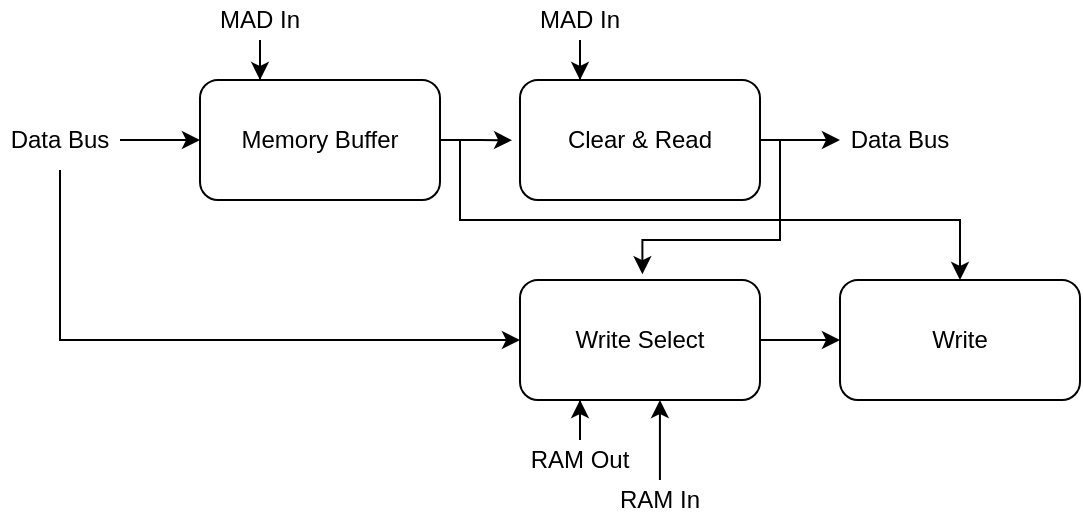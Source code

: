 <mxfile version="22.1.21" type="device" pages="5">
  <diagram name="Overall View" id="2HjnJIDavPVu0yzzCqp9">
    <mxGraphModel dx="956" dy="661" grid="1" gridSize="10" guides="1" tooltips="1" connect="1" arrows="1" fold="1" page="1" pageScale="1" pageWidth="850" pageHeight="1100" math="0" shadow="0">
      <root>
        <mxCell id="0" />
        <mxCell id="1" parent="0" />
        <mxCell id="HwnG7Uyc3iMSjxXUISN8-28" style="edgeStyle=orthogonalEdgeStyle;rounded=0;orthogonalLoop=1;jettySize=auto;html=1;entryX=0.5;entryY=0;entryDx=0;entryDy=0;" parent="1" source="HwnG7Uyc3iMSjxXUISN8-2" target="HwnG7Uyc3iMSjxXUISN8-23" edge="1">
          <mxGeometry relative="1" as="geometry">
            <Array as="points">
              <mxPoint x="310" y="80" />
              <mxPoint x="310" y="120" />
              <mxPoint x="560" y="120" />
            </Array>
          </mxGeometry>
        </mxCell>
        <mxCell id="HwnG7Uyc3iMSjxXUISN8-2" value="Memory Buffer" style="rounded=1;whiteSpace=wrap;html=1;" parent="1" vertex="1">
          <mxGeometry x="180" y="50" width="120" height="60" as="geometry" />
        </mxCell>
        <mxCell id="HwnG7Uyc3iMSjxXUISN8-5" style="edgeStyle=orthogonalEdgeStyle;rounded=0;orthogonalLoop=1;jettySize=auto;html=1;entryX=0.25;entryY=0;entryDx=0;entryDy=0;" parent="1" source="HwnG7Uyc3iMSjxXUISN8-4" target="HwnG7Uyc3iMSjxXUISN8-2" edge="1">
          <mxGeometry relative="1" as="geometry" />
        </mxCell>
        <mxCell id="HwnG7Uyc3iMSjxXUISN8-4" value="MAD In" style="text;html=1;strokeColor=none;fillColor=none;align=center;verticalAlign=middle;whiteSpace=wrap;rounded=0;" parent="1" vertex="1">
          <mxGeometry x="180" y="10" width="60" height="20" as="geometry" />
        </mxCell>
        <mxCell id="nVA6OyCDiHuKZHcchqbr-3" style="edgeStyle=orthogonalEdgeStyle;rounded=0;orthogonalLoop=1;jettySize=auto;html=1;entryX=0;entryY=0.5;entryDx=0;entryDy=0;" parent="1" source="HwnG7Uyc3iMSjxXUISN8-6" target="abH2xLMdvl9PUPN-iVVO-2" edge="1">
          <mxGeometry relative="1" as="geometry" />
        </mxCell>
        <mxCell id="HwnG7Uyc3iMSjxXUISN8-6" value="Clear &amp;amp; Read" style="rounded=1;whiteSpace=wrap;html=1;" parent="1" vertex="1">
          <mxGeometry x="340" y="50" width="120" height="60" as="geometry" />
        </mxCell>
        <mxCell id="HwnG7Uyc3iMSjxXUISN8-8" style="edgeStyle=orthogonalEdgeStyle;rounded=0;orthogonalLoop=1;jettySize=auto;html=1;entryX=-0.033;entryY=0.502;entryDx=0;entryDy=0;entryPerimeter=0;" parent="1" source="HwnG7Uyc3iMSjxXUISN8-2" target="HwnG7Uyc3iMSjxXUISN8-6" edge="1">
          <mxGeometry relative="1" as="geometry" />
        </mxCell>
        <mxCell id="HwnG7Uyc3iMSjxXUISN8-11" style="edgeStyle=orthogonalEdgeStyle;rounded=0;orthogonalLoop=1;jettySize=auto;html=1;entryX=0.25;entryY=0;entryDx=0;entryDy=0;" parent="1" source="HwnG7Uyc3iMSjxXUISN8-9" target="HwnG7Uyc3iMSjxXUISN8-6" edge="1">
          <mxGeometry relative="1" as="geometry" />
        </mxCell>
        <mxCell id="HwnG7Uyc3iMSjxXUISN8-9" value="MAD In" style="text;html=1;strokeColor=none;fillColor=none;align=center;verticalAlign=middle;whiteSpace=wrap;rounded=0;" parent="1" vertex="1">
          <mxGeometry x="340" y="10" width="60" height="20" as="geometry" />
        </mxCell>
        <mxCell id="HwnG7Uyc3iMSjxXUISN8-24" style="edgeStyle=orthogonalEdgeStyle;rounded=0;orthogonalLoop=1;jettySize=auto;html=1;exitX=1;exitY=0.5;exitDx=0;exitDy=0;entryX=0;entryY=0.5;entryDx=0;entryDy=0;" parent="1" source="HwnG7Uyc3iMSjxXUISN8-12" target="HwnG7Uyc3iMSjxXUISN8-23" edge="1">
          <mxGeometry relative="1" as="geometry" />
        </mxCell>
        <mxCell id="HwnG7Uyc3iMSjxXUISN8-12" value="Write Select" style="rounded=1;whiteSpace=wrap;html=1;" parent="1" vertex="1">
          <mxGeometry x="340" y="150" width="120" height="60" as="geometry" />
        </mxCell>
        <mxCell id="HwnG7Uyc3iMSjxXUISN8-21" style="edgeStyle=orthogonalEdgeStyle;rounded=0;orthogonalLoop=1;jettySize=auto;html=1;entryX=0.25;entryY=1;entryDx=0;entryDy=0;" parent="1" source="HwnG7Uyc3iMSjxXUISN8-15" target="HwnG7Uyc3iMSjxXUISN8-12" edge="1">
          <mxGeometry relative="1" as="geometry" />
        </mxCell>
        <mxCell id="HwnG7Uyc3iMSjxXUISN8-15" value="RAM Out" style="text;html=1;strokeColor=none;fillColor=none;align=center;verticalAlign=middle;whiteSpace=wrap;rounded=0;" parent="1" vertex="1">
          <mxGeometry x="340" y="230" width="60" height="20" as="geometry" />
        </mxCell>
        <mxCell id="HwnG7Uyc3iMSjxXUISN8-20" value="RAM In" style="text;html=1;strokeColor=none;fillColor=none;align=center;verticalAlign=middle;whiteSpace=wrap;rounded=0;" parent="1" vertex="1">
          <mxGeometry x="380" y="250" width="60" height="20" as="geometry" />
        </mxCell>
        <mxCell id="HwnG7Uyc3iMSjxXUISN8-22" style="edgeStyle=orthogonalEdgeStyle;rounded=0;orthogonalLoop=1;jettySize=auto;html=1;entryX=0.583;entryY=1;entryDx=0;entryDy=0;entryPerimeter=0;" parent="1" source="HwnG7Uyc3iMSjxXUISN8-20" target="HwnG7Uyc3iMSjxXUISN8-12" edge="1">
          <mxGeometry relative="1" as="geometry" />
        </mxCell>
        <mxCell id="HwnG7Uyc3iMSjxXUISN8-23" value="Write" style="rounded=1;whiteSpace=wrap;html=1;" parent="1" vertex="1">
          <mxGeometry x="500" y="150" width="120" height="60" as="geometry" />
        </mxCell>
        <mxCell id="HwnG7Uyc3iMSjxXUISN8-29" style="edgeStyle=orthogonalEdgeStyle;rounded=0;orthogonalLoop=1;jettySize=auto;html=1;entryX=0.51;entryY=-0.048;entryDx=0;entryDy=0;entryPerimeter=0;" parent="1" source="HwnG7Uyc3iMSjxXUISN8-6" target="HwnG7Uyc3iMSjxXUISN8-12" edge="1">
          <mxGeometry relative="1" as="geometry">
            <Array as="points">
              <mxPoint x="470" y="80" />
              <mxPoint x="470" y="130" />
              <mxPoint x="401" y="130" />
            </Array>
          </mxGeometry>
        </mxCell>
        <mxCell id="abH2xLMdvl9PUPN-iVVO-3" style="edgeStyle=orthogonalEdgeStyle;rounded=0;orthogonalLoop=1;jettySize=auto;html=1;exitX=0.5;exitY=1;exitDx=0;exitDy=0;entryX=0;entryY=0.5;entryDx=0;entryDy=0;" parent="1" source="abH2xLMdvl9PUPN-iVVO-1" target="HwnG7Uyc3iMSjxXUISN8-12" edge="1">
          <mxGeometry relative="1" as="geometry" />
        </mxCell>
        <mxCell id="nVA6OyCDiHuKZHcchqbr-2" style="edgeStyle=orthogonalEdgeStyle;rounded=0;orthogonalLoop=1;jettySize=auto;html=1;entryX=0;entryY=0.5;entryDx=0;entryDy=0;" parent="1" source="abH2xLMdvl9PUPN-iVVO-1" target="HwnG7Uyc3iMSjxXUISN8-2" edge="1">
          <mxGeometry relative="1" as="geometry" />
        </mxCell>
        <mxCell id="abH2xLMdvl9PUPN-iVVO-1" value="Data Bus" style="text;html=1;strokeColor=none;fillColor=none;align=center;verticalAlign=middle;whiteSpace=wrap;rounded=0;" parent="1" vertex="1">
          <mxGeometry x="80" y="65" width="60" height="30" as="geometry" />
        </mxCell>
        <mxCell id="abH2xLMdvl9PUPN-iVVO-2" value="Data Bus" style="text;html=1;strokeColor=none;fillColor=none;align=center;verticalAlign=middle;whiteSpace=wrap;rounded=0;" parent="1" vertex="1">
          <mxGeometry x="500" y="65" width="60" height="30" as="geometry" />
        </mxCell>
      </root>
    </mxGraphModel>
  </diagram>
  <diagram id="gxNjrEM24qf72HKsvgib" name="Memory Buffer">
    <mxGraphModel dx="1434" dy="991" grid="1" gridSize="10" guides="1" tooltips="1" connect="1" arrows="1" fold="1" page="1" pageScale="1" pageWidth="850" pageHeight="1100" math="0" shadow="0">
      <root>
        <mxCell id="0" />
        <mxCell id="1" parent="0" />
        <mxCell id="a8ZN44LbeRUZbYzPy-Rc-8" style="edgeStyle=orthogonalEdgeStyle;rounded=0;orthogonalLoop=1;jettySize=auto;html=1;entryX=0;entryY=0.5;entryDx=0;entryDy=0;" parent="1" source="56kpTKDBBYCY8TOm_6jk-1" target="a8ZN44LbeRUZbYzPy-Rc-7" edge="1">
          <mxGeometry relative="1" as="geometry" />
        </mxCell>
        <mxCell id="56kpTKDBBYCY8TOm_6jk-1" value="4 Bit Memory Register" style="rounded=1;whiteSpace=wrap;html=1;" parent="1" vertex="1">
          <mxGeometry x="365" y="520" width="120" height="60" as="geometry" />
        </mxCell>
        <mxCell id="HOq6LCxLTG9phMckXgMa-2" style="edgeStyle=orthogonalEdgeStyle;rounded=0;orthogonalLoop=1;jettySize=auto;html=1;entryX=0;entryY=0.5;entryDx=0;entryDy=0;" parent="1" source="HOq6LCxLTG9phMckXgMa-1" target="56kpTKDBBYCY8TOm_6jk-1" edge="1">
          <mxGeometry relative="1" as="geometry" />
        </mxCell>
        <mxCell id="HOq6LCxLTG9phMckXgMa-1" value="Data Bus (bit 1-4)" style="text;html=1;strokeColor=none;fillColor=none;align=center;verticalAlign=middle;whiteSpace=wrap;rounded=0;" parent="1" vertex="1">
          <mxGeometry x="260" y="535" width="60" height="30" as="geometry" />
        </mxCell>
        <mxCell id="a8ZN44LbeRUZbYzPy-Rc-4" style="edgeStyle=orthogonalEdgeStyle;rounded=0;orthogonalLoop=1;jettySize=auto;html=1;entryX=0.25;entryY=0;entryDx=0;entryDy=0;" parent="1" source="g3nMdLbG_UlyLjL4q3sz-1" target="a8ZN44LbeRUZbYzPy-Rc-1" edge="1">
          <mxGeometry relative="1" as="geometry">
            <mxPoint x="340" y="610" as="targetPoint" />
            <Array as="points">
              <mxPoint x="395" y="490" />
              <mxPoint x="340" y="490" />
              <mxPoint x="340" y="600" />
              <mxPoint x="395" y="600" />
            </Array>
          </mxGeometry>
        </mxCell>
        <mxCell id="g3nMdLbG_UlyLjL4q3sz-1" value="MAD IN" style="text;html=1;strokeColor=none;fillColor=none;align=center;verticalAlign=middle;whiteSpace=wrap;rounded=0;" parent="1" vertex="1">
          <mxGeometry x="365" y="430" width="60" height="30" as="geometry" />
        </mxCell>
        <mxCell id="Ydh9hGL6KFw1JQVediO7-1" value="MAD Bus (X)" style="text;html=1;strokeColor=none;fillColor=none;align=center;verticalAlign=middle;whiteSpace=wrap;rounded=0;" parent="1" vertex="1">
          <mxGeometry x="670" y="535" width="60" height="30" as="geometry" />
        </mxCell>
        <mxCell id="i_oUT2o4CxAThy0aFQ9A-1" value="" style="endArrow=classic;html=1;rounded=0;entryX=0.25;entryY=0;entryDx=0;entryDy=0;exitX=0.5;exitY=1;exitDx=0;exitDy=0;" parent="1" source="g3nMdLbG_UlyLjL4q3sz-1" target="56kpTKDBBYCY8TOm_6jk-1" edge="1">
          <mxGeometry relative="1" as="geometry">
            <mxPoint x="400" y="480" as="sourcePoint" />
            <mxPoint x="500" y="480" as="targetPoint" />
            <Array as="points">
              <mxPoint x="395" y="490" />
            </Array>
          </mxGeometry>
        </mxCell>
        <mxCell id="i_oUT2o4CxAThy0aFQ9A-2" value="Store" style="edgeLabel;resizable=0;html=1;align=center;verticalAlign=middle;" parent="i_oUT2o4CxAThy0aFQ9A-1" connectable="0" vertex="1">
          <mxGeometry relative="1" as="geometry">
            <mxPoint y="-20" as="offset" />
          </mxGeometry>
        </mxCell>
        <mxCell id="a8ZN44LbeRUZbYzPy-Rc-10" style="edgeStyle=orthogonalEdgeStyle;rounded=0;orthogonalLoop=1;jettySize=auto;html=1;entryX=0;entryY=0.5;entryDx=0;entryDy=0;" parent="1" source="a8ZN44LbeRUZbYzPy-Rc-1" target="a8ZN44LbeRUZbYzPy-Rc-9" edge="1">
          <mxGeometry relative="1" as="geometry" />
        </mxCell>
        <mxCell id="a8ZN44LbeRUZbYzPy-Rc-1" value="4 Bit Memory Register" style="rounded=1;whiteSpace=wrap;html=1;" parent="1" vertex="1">
          <mxGeometry x="365" y="620" width="120" height="60" as="geometry" />
        </mxCell>
        <mxCell id="a8ZN44LbeRUZbYzPy-Rc-5" style="edgeStyle=orthogonalEdgeStyle;rounded=0;orthogonalLoop=1;jettySize=auto;html=1;entryX=0;entryY=0.5;entryDx=0;entryDy=0;" parent="1" source="a8ZN44LbeRUZbYzPy-Rc-6" edge="1">
          <mxGeometry relative="1" as="geometry">
            <mxPoint x="365" y="650" as="targetPoint" />
          </mxGeometry>
        </mxCell>
        <mxCell id="a8ZN44LbeRUZbYzPy-Rc-6" value="Data Bus (bit 5-8)" style="text;html=1;strokeColor=none;fillColor=none;align=center;verticalAlign=middle;whiteSpace=wrap;rounded=0;" parent="1" vertex="1">
          <mxGeometry x="260" y="635" width="60" height="30" as="geometry" />
        </mxCell>
        <mxCell id="a8ZN44LbeRUZbYzPy-Rc-11" style="edgeStyle=orthogonalEdgeStyle;rounded=0;orthogonalLoop=1;jettySize=auto;html=1;entryX=0;entryY=0.5;entryDx=0;entryDy=0;" parent="1" source="a8ZN44LbeRUZbYzPy-Rc-7" target="Ydh9hGL6KFw1JQVediO7-1" edge="1">
          <mxGeometry relative="1" as="geometry" />
        </mxCell>
        <mxCell id="a8ZN44LbeRUZbYzPy-Rc-7" value="Demux" style="rounded=1;whiteSpace=wrap;html=1;" parent="1" vertex="1">
          <mxGeometry x="520" y="520" width="120" height="60" as="geometry" />
        </mxCell>
        <mxCell id="a8ZN44LbeRUZbYzPy-Rc-13" style="edgeStyle=orthogonalEdgeStyle;rounded=0;orthogonalLoop=1;jettySize=auto;html=1;entryX=0;entryY=0.5;entryDx=0;entryDy=0;" parent="1" source="a8ZN44LbeRUZbYzPy-Rc-9" target="a8ZN44LbeRUZbYzPy-Rc-12" edge="1">
          <mxGeometry relative="1" as="geometry" />
        </mxCell>
        <mxCell id="a8ZN44LbeRUZbYzPy-Rc-9" value="Demux" style="rounded=1;whiteSpace=wrap;html=1;" parent="1" vertex="1">
          <mxGeometry x="520" y="620" width="120" height="60" as="geometry" />
        </mxCell>
        <mxCell id="a8ZN44LbeRUZbYzPy-Rc-12" value="MAD Bus (Y)" style="text;html=1;strokeColor=none;fillColor=none;align=center;verticalAlign=middle;whiteSpace=wrap;rounded=0;" parent="1" vertex="1">
          <mxGeometry x="680" y="635" width="60" height="30" as="geometry" />
        </mxCell>
      </root>
    </mxGraphModel>
  </diagram>
  <diagram id="0TBPqp-A9VXVMT_MqBz2" name="Clear &amp; Read">
    <mxGraphModel dx="1434" dy="991" grid="1" gridSize="10" guides="1" tooltips="1" connect="1" arrows="1" fold="1" page="1" pageScale="1" pageWidth="850" pageHeight="1100" math="0" shadow="0">
      <root>
        <mxCell id="0" />
        <mxCell id="1" parent="0" />
        <mxCell id="MLmihMLtBbQrTPMuKn4d-5" style="edgeStyle=orthogonalEdgeStyle;rounded=0;orthogonalLoop=1;jettySize=auto;html=1;entryX=0;entryY=0.5;entryDx=0;entryDy=0;" parent="1" source="efu6PdWdEUxF-ixjEVpW-1" target="MLmihMLtBbQrTPMuKn4d-4" edge="1">
          <mxGeometry relative="1" as="geometry" />
        </mxCell>
        <mxCell id="efu6PdWdEUxF-ixjEVpW-1" value="8 Bit Memory Register" style="rounded=1;whiteSpace=wrap;html=1;" parent="1" vertex="1">
          <mxGeometry x="365" y="370" width="120" height="60" as="geometry" />
        </mxCell>
        <mxCell id="MLmihMLtBbQrTPMuKn4d-7" style="edgeStyle=orthogonalEdgeStyle;rounded=0;orthogonalLoop=1;jettySize=auto;html=1;entryX=0;entryY=0.5;entryDx=0;entryDy=0;" parent="1" source="MLmihMLtBbQrTPMuKn4d-4" target="MLmihMLtBbQrTPMuKn4d-6" edge="1">
          <mxGeometry relative="1" as="geometry" />
        </mxCell>
        <mxCell id="MLmihMLtBbQrTPMuKn4d-4" value="Read Bus" style="text;html=1;strokeColor=none;fillColor=none;align=center;verticalAlign=middle;whiteSpace=wrap;rounded=0;" parent="1" vertex="1">
          <mxGeometry x="520" y="385" width="60" height="30" as="geometry" />
        </mxCell>
        <mxCell id="MLmihMLtBbQrTPMuKn4d-9" style="edgeStyle=orthogonalEdgeStyle;rounded=0;orthogonalLoop=1;jettySize=auto;html=1;entryX=0;entryY=0.5;entryDx=0;entryDy=0;" parent="1" source="MLmihMLtBbQrTPMuKn4d-6" target="MLmihMLtBbQrTPMuKn4d-8" edge="1">
          <mxGeometry relative="1" as="geometry" />
        </mxCell>
        <mxCell id="MLmihMLtBbQrTPMuKn4d-6" value="Tri-state Buffer" style="rounded=1;whiteSpace=wrap;html=1;" parent="1" vertex="1">
          <mxGeometry x="610" y="370" width="120" height="60" as="geometry" />
        </mxCell>
        <mxCell id="MLmihMLtBbQrTPMuKn4d-8" value="Data Bus" style="text;html=1;strokeColor=none;fillColor=none;align=center;verticalAlign=middle;whiteSpace=wrap;rounded=0;" parent="1" vertex="1">
          <mxGeometry x="760" y="385" width="60" height="30" as="geometry" />
        </mxCell>
        <mxCell id="Rnc_7VwXCLV3vQo84hVH-1" style="edgeStyle=orthogonalEdgeStyle;rounded=0;orthogonalLoop=1;jettySize=auto;html=1;entryX=0.25;entryY=0;entryDx=0;entryDy=0;" parent="1" source="MLmihMLtBbQrTPMuKn4d-10" target="MzaGVPg1hhFEpwXI21oT-1" edge="1">
          <mxGeometry relative="1" as="geometry" />
        </mxCell>
        <mxCell id="Rnc_7VwXCLV3vQo84hVH-2" value="Enable" style="edgeLabel;html=1;align=center;verticalAlign=middle;resizable=0;points=[];" parent="Rnc_7VwXCLV3vQo84hVH-1" vertex="1" connectable="0">
          <mxGeometry x="0.011" relative="1" as="geometry">
            <mxPoint as="offset" />
          </mxGeometry>
        </mxCell>
        <mxCell id="MLmihMLtBbQrTPMuKn4d-10" value="MAD In" style="text;html=1;strokeColor=none;fillColor=none;align=center;verticalAlign=middle;whiteSpace=wrap;rounded=0;" parent="1" vertex="1">
          <mxGeometry x="190" y="260" width="60" height="30" as="geometry" />
        </mxCell>
        <mxCell id="MzaGVPg1hhFEpwXI21oT-1" value="Read Circut (unlached)" style="rounded=1;whiteSpace=wrap;html=1;" parent="1" vertex="1">
          <mxGeometry x="190" y="340" width="120" height="120" as="geometry" />
        </mxCell>
        <mxCell id="MzaGVPg1hhFEpwXI21oT-2" value="" style="endArrow=classic;html=1;rounded=0;exitX=1;exitY=0.5;exitDx=0;exitDy=0;entryX=0;entryY=0.5;entryDx=0;entryDy=0;" parent="1" source="MzaGVPg1hhFEpwXI21oT-1" target="efu6PdWdEUxF-ixjEVpW-1" edge="1">
          <mxGeometry relative="1" as="geometry">
            <mxPoint x="325" y="460" as="sourcePoint" />
            <mxPoint x="425" y="460" as="targetPoint" />
          </mxGeometry>
        </mxCell>
        <mxCell id="MzaGVPg1hhFEpwXI21oT-5" value="Out" style="edgeLabel;html=1;align=center;verticalAlign=middle;resizable=0;points=[];" parent="MzaGVPg1hhFEpwXI21oT-2" vertex="1" connectable="0">
          <mxGeometry x="-0.087" y="1" relative="1" as="geometry">
            <mxPoint as="offset" />
          </mxGeometry>
        </mxCell>
        <mxCell id="Rnc_7VwXCLV3vQo84hVH-4" style="edgeStyle=orthogonalEdgeStyle;rounded=0;orthogonalLoop=1;jettySize=auto;html=1;entryX=0.25;entryY=0;entryDx=0;entryDy=0;exitX=0.75;exitY=0;exitDx=0;exitDy=0;" parent="1" source="MzaGVPg1hhFEpwXI21oT-1" target="efu6PdWdEUxF-ixjEVpW-1" edge="1">
          <mxGeometry relative="1" as="geometry">
            <mxPoint x="380" y="330" as="sourcePoint" />
          </mxGeometry>
        </mxCell>
        <mxCell id="Rnc_7VwXCLV3vQo84hVH-5" value="Store" style="edgeLabel;html=1;align=center;verticalAlign=middle;resizable=0;points=[];" parent="Rnc_7VwXCLV3vQo84hVH-4" vertex="1" connectable="0">
          <mxGeometry x="0.121" y="-1" relative="1" as="geometry">
            <mxPoint x="27" y="19" as="offset" />
          </mxGeometry>
        </mxCell>
        <mxCell id="gVzy7z0Q_A5GeQ3A4Q7E-2" style="edgeStyle=orthogonalEdgeStyle;rounded=0;orthogonalLoop=1;jettySize=auto;html=1;entryX=0;entryY=0.5;entryDx=0;entryDy=0;" parent="1" source="gVzy7z0Q_A5GeQ3A4Q7E-1" target="MzaGVPg1hhFEpwXI21oT-1" edge="1">
          <mxGeometry relative="1" as="geometry" />
        </mxCell>
        <mxCell id="gVzy7z0Q_A5GeQ3A4Q7E-1" value="MAD Bus" style="text;html=1;strokeColor=none;fillColor=none;align=center;verticalAlign=middle;whiteSpace=wrap;rounded=0;" parent="1" vertex="1">
          <mxGeometry x="90" y="385" width="60" height="30" as="geometry" />
        </mxCell>
        <mxCell id="gVzy7z0Q_A5GeQ3A4Q7E-5" style="edgeStyle=orthogonalEdgeStyle;rounded=0;orthogonalLoop=1;jettySize=auto;html=1;entryX=0.25;entryY=0;entryDx=0;entryDy=0;" parent="1" source="gVzy7z0Q_A5GeQ3A4Q7E-4" target="MLmihMLtBbQrTPMuKn4d-6" edge="1">
          <mxGeometry relative="1" as="geometry" />
        </mxCell>
        <mxCell id="gVzy7z0Q_A5GeQ3A4Q7E-7" value="Output" style="edgeLabel;html=1;align=center;verticalAlign=middle;resizable=0;points=[];" parent="gVzy7z0Q_A5GeQ3A4Q7E-5" vertex="1" connectable="0">
          <mxGeometry x="-0.206" relative="1" as="geometry">
            <mxPoint as="offset" />
          </mxGeometry>
        </mxCell>
        <mxCell id="gVzy7z0Q_A5GeQ3A4Q7E-4" value="RAM Out" style="text;html=1;strokeColor=none;fillColor=none;align=center;verticalAlign=middle;whiteSpace=wrap;rounded=0;" parent="1" vertex="1">
          <mxGeometry x="610" y="300" width="60" height="30" as="geometry" />
        </mxCell>
        <mxCell id="Y3RUpYDDhvuxz2oMRt9O-3" style="edgeStyle=orthogonalEdgeStyle;rounded=0;orthogonalLoop=1;jettySize=auto;html=1;entryX=0;entryY=0.5;entryDx=0;entryDy=0;" parent="1" source="Y3RUpYDDhvuxz2oMRt9O-4" target="Y3RUpYDDhvuxz2oMRt9O-6" edge="1">
          <mxGeometry relative="1" as="geometry" />
        </mxCell>
        <mxCell id="Y3RUpYDDhvuxz2oMRt9O-4" value="Read Bus" style="text;html=1;strokeColor=none;fillColor=none;align=center;verticalAlign=middle;whiteSpace=wrap;rounded=0;" parent="1" vertex="1">
          <mxGeometry x="425" y="615" width="60" height="30" as="geometry" />
        </mxCell>
        <mxCell id="Y3RUpYDDhvuxz2oMRt9O-5" style="edgeStyle=orthogonalEdgeStyle;rounded=0;orthogonalLoop=1;jettySize=auto;html=1;entryX=0;entryY=0.5;entryDx=0;entryDy=0;" parent="1" source="Y3RUpYDDhvuxz2oMRt9O-6" target="Y3RUpYDDhvuxz2oMRt9O-7" edge="1">
          <mxGeometry relative="1" as="geometry" />
        </mxCell>
        <mxCell id="Y3RUpYDDhvuxz2oMRt9O-6" value="Tri-state Buffer" style="rounded=1;whiteSpace=wrap;html=1;" parent="1" vertex="1">
          <mxGeometry x="610" y="600" width="120" height="60" as="geometry" />
        </mxCell>
        <mxCell id="Y3RUpYDDhvuxz2oMRt9O-7" value="Data Bus" style="text;html=1;strokeColor=none;fillColor=none;align=center;verticalAlign=middle;whiteSpace=wrap;rounded=0;" parent="1" vertex="1">
          <mxGeometry x="760" y="615" width="60" height="30" as="geometry" />
        </mxCell>
        <mxCell id="Y3RUpYDDhvuxz2oMRt9O-8" style="edgeStyle=orthogonalEdgeStyle;rounded=0;orthogonalLoop=1;jettySize=auto;html=1;entryX=0.25;entryY=0;entryDx=0;entryDy=0;" parent="1" source="Y3RUpYDDhvuxz2oMRt9O-10" target="Y3RUpYDDhvuxz2oMRt9O-11" edge="1">
          <mxGeometry relative="1" as="geometry" />
        </mxCell>
        <mxCell id="Y3RUpYDDhvuxz2oMRt9O-9" value="Enable" style="edgeLabel;html=1;align=center;verticalAlign=middle;resizable=0;points=[];" parent="Y3RUpYDDhvuxz2oMRt9O-8" vertex="1" connectable="0">
          <mxGeometry x="0.011" relative="1" as="geometry">
            <mxPoint as="offset" />
          </mxGeometry>
        </mxCell>
        <mxCell id="Y3RUpYDDhvuxz2oMRt9O-10" value="MAD In" style="text;html=1;strokeColor=none;fillColor=none;align=center;verticalAlign=middle;whiteSpace=wrap;rounded=0;" parent="1" vertex="1">
          <mxGeometry x="190" y="490" width="60" height="30" as="geometry" />
        </mxCell>
        <mxCell id="Y3RUpYDDhvuxz2oMRt9O-21" style="edgeStyle=orthogonalEdgeStyle;rounded=0;orthogonalLoop=1;jettySize=auto;html=1;entryX=0;entryY=0.5;entryDx=0;entryDy=0;" parent="1" source="Y3RUpYDDhvuxz2oMRt9O-11" target="Y3RUpYDDhvuxz2oMRt9O-4" edge="1">
          <mxGeometry relative="1" as="geometry" />
        </mxCell>
        <mxCell id="Y3RUpYDDhvuxz2oMRt9O-11" value="Read Circut (latched)" style="rounded=1;whiteSpace=wrap;html=1;" parent="1" vertex="1">
          <mxGeometry x="190" y="570" width="120" height="120" as="geometry" />
        </mxCell>
        <mxCell id="Y3RUpYDDhvuxz2oMRt9O-16" style="edgeStyle=orthogonalEdgeStyle;rounded=0;orthogonalLoop=1;jettySize=auto;html=1;entryX=0;entryY=0.5;entryDx=0;entryDy=0;" parent="1" source="Y3RUpYDDhvuxz2oMRt9O-17" target="Y3RUpYDDhvuxz2oMRt9O-11" edge="1">
          <mxGeometry relative="1" as="geometry" />
        </mxCell>
        <mxCell id="Y3RUpYDDhvuxz2oMRt9O-17" value="MAD Bus" style="text;html=1;strokeColor=none;fillColor=none;align=center;verticalAlign=middle;whiteSpace=wrap;rounded=0;" parent="1" vertex="1">
          <mxGeometry x="90" y="615" width="60" height="30" as="geometry" />
        </mxCell>
        <mxCell id="Y3RUpYDDhvuxz2oMRt9O-18" style="edgeStyle=orthogonalEdgeStyle;rounded=0;orthogonalLoop=1;jettySize=auto;html=1;entryX=0.25;entryY=0;entryDx=0;entryDy=0;" parent="1" source="Y3RUpYDDhvuxz2oMRt9O-20" target="Y3RUpYDDhvuxz2oMRt9O-6" edge="1">
          <mxGeometry relative="1" as="geometry" />
        </mxCell>
        <mxCell id="Y3RUpYDDhvuxz2oMRt9O-19" value="Output" style="edgeLabel;html=1;align=center;verticalAlign=middle;resizable=0;points=[];" parent="Y3RUpYDDhvuxz2oMRt9O-18" vertex="1" connectable="0">
          <mxGeometry x="-0.206" relative="1" as="geometry">
            <mxPoint as="offset" />
          </mxGeometry>
        </mxCell>
        <mxCell id="Y3RUpYDDhvuxz2oMRt9O-20" value="RAM Out" style="text;html=1;strokeColor=none;fillColor=none;align=center;verticalAlign=middle;whiteSpace=wrap;rounded=0;" parent="1" vertex="1">
          <mxGeometry x="610" y="530" width="60" height="30" as="geometry" />
        </mxCell>
      </root>
    </mxGraphModel>
  </diagram>
  <diagram id="zkk3EsCHOXC46AXPGAYr" name="Write Select">
    <mxGraphModel dx="1434" dy="991" grid="1" gridSize="10" guides="1" tooltips="1" connect="1" arrows="1" fold="1" page="1" pageScale="1" pageWidth="850" pageHeight="1100" math="0" shadow="0">
      <root>
        <mxCell id="0" />
        <mxCell id="1" parent="0" />
        <mxCell id="nWrpaslQ5TOc-_F5NlTH-11" style="edgeStyle=orthogonalEdgeStyle;rounded=0;orthogonalLoop=1;jettySize=auto;html=1;entryX=0;entryY=0.5;entryDx=0;entryDy=0;" parent="1" source="ksS8ST6uIfUTQD93pgjb-1" target="nWrpaslQ5TOc-_F5NlTH-10" edge="1">
          <mxGeometry relative="1" as="geometry" />
        </mxCell>
        <mxCell id="ksS8ST6uIfUTQD93pgjb-1" value="8 Bit Select &amp;amp; Invert" style="rounded=1;whiteSpace=wrap;html=1;" parent="1" vertex="1">
          <mxGeometry x="360" y="410" width="120" height="60" as="geometry" />
        </mxCell>
        <mxCell id="nWrpaslQ5TOc-_F5NlTH-3" style="edgeStyle=orthogonalEdgeStyle;rounded=0;orthogonalLoop=1;jettySize=auto;html=1;entryX=0;entryY=0.25;entryDx=0;entryDy=0;" parent="1" source="ksS8ST6uIfUTQD93pgjb-2" target="ksS8ST6uIfUTQD93pgjb-1" edge="1">
          <mxGeometry relative="1" as="geometry" />
        </mxCell>
        <mxCell id="ksS8ST6uIfUTQD93pgjb-2" value="Read Bus" style="text;html=1;strokeColor=none;fillColor=none;align=center;verticalAlign=middle;whiteSpace=wrap;rounded=0;" parent="1" vertex="1">
          <mxGeometry x="260" y="400" width="60" height="30" as="geometry" />
        </mxCell>
        <mxCell id="nWrpaslQ5TOc-_F5NlTH-2" style="edgeStyle=orthogonalEdgeStyle;rounded=0;orthogonalLoop=1;jettySize=auto;html=1;entryX=0;entryY=0.75;entryDx=0;entryDy=0;" parent="1" source="nWrpaslQ5TOc-_F5NlTH-1" target="ksS8ST6uIfUTQD93pgjb-1" edge="1">
          <mxGeometry relative="1" as="geometry" />
        </mxCell>
        <mxCell id="nWrpaslQ5TOc-_F5NlTH-1" value="Data Bus" style="text;html=1;strokeColor=none;fillColor=none;align=center;verticalAlign=middle;whiteSpace=wrap;rounded=0;" parent="1" vertex="1">
          <mxGeometry x="260" y="450" width="60" height="30" as="geometry" />
        </mxCell>
        <mxCell id="nWrpaslQ5TOc-_F5NlTH-6" style="edgeStyle=orthogonalEdgeStyle;rounded=0;orthogonalLoop=1;jettySize=auto;html=1;entryX=0.25;entryY=0;entryDx=0;entryDy=0;" parent="1" source="nWrpaslQ5TOc-_F5NlTH-4" target="ksS8ST6uIfUTQD93pgjb-1" edge="1">
          <mxGeometry relative="1" as="geometry" />
        </mxCell>
        <mxCell id="nWrpaslQ5TOc-_F5NlTH-9" value="Data Select" style="edgeLabel;html=1;align=center;verticalAlign=middle;resizable=0;points=[];" parent="nWrpaslQ5TOc-_F5NlTH-6" vertex="1" connectable="0">
          <mxGeometry x="-0.502" y="-1" relative="1" as="geometry">
            <mxPoint as="offset" />
          </mxGeometry>
        </mxCell>
        <mxCell id="nWrpaslQ5TOc-_F5NlTH-4" value="RAM In" style="text;html=1;strokeColor=none;fillColor=none;align=center;verticalAlign=middle;whiteSpace=wrap;rounded=0;" parent="1" vertex="1">
          <mxGeometry x="360" y="340" width="60" height="30" as="geometry" />
        </mxCell>
        <mxCell id="nWrpaslQ5TOc-_F5NlTH-7" style="edgeStyle=orthogonalEdgeStyle;rounded=0;orthogonalLoop=1;jettySize=auto;html=1;entryX=0.75;entryY=0;entryDx=0;entryDy=0;" parent="1" source="nWrpaslQ5TOc-_F5NlTH-5" target="ksS8ST6uIfUTQD93pgjb-1" edge="1">
          <mxGeometry relative="1" as="geometry" />
        </mxCell>
        <mxCell id="nWrpaslQ5TOc-_F5NlTH-8" value="Read Select" style="edgeLabel;html=1;align=center;verticalAlign=middle;resizable=0;points=[];" parent="nWrpaslQ5TOc-_F5NlTH-7" vertex="1" connectable="0">
          <mxGeometry x="-0.017" y="-1" relative="1" as="geometry">
            <mxPoint y="3" as="offset" />
          </mxGeometry>
        </mxCell>
        <mxCell id="nWrpaslQ5TOc-_F5NlTH-5" value="RAM Out" style="text;html=1;strokeColor=none;fillColor=none;align=center;verticalAlign=middle;whiteSpace=wrap;rounded=0;" parent="1" vertex="1">
          <mxGeometry x="420" y="340" width="60" height="30" as="geometry" />
        </mxCell>
        <mxCell id="nWrpaslQ5TOc-_F5NlTH-10" value="Write Bus (Inhibit)" style="text;html=1;strokeColor=none;fillColor=none;align=center;verticalAlign=middle;whiteSpace=wrap;rounded=0;" parent="1" vertex="1">
          <mxGeometry x="520" y="425" width="60" height="30" as="geometry" />
        </mxCell>
      </root>
    </mxGraphModel>
  </diagram>
  <diagram id="Xoni254L_x-xjZXarfln" name="Write">
    <mxGraphModel dx="1434" dy="991" grid="1" gridSize="10" guides="1" tooltips="1" connect="1" arrows="1" fold="1" page="1" pageScale="1" pageWidth="850" pageHeight="1100" math="0" shadow="0">
      <root>
        <mxCell id="0" />
        <mxCell id="1" parent="0" />
        <mxCell id="VqU0fR63R7LOOr7z1J9s-1" value="Write Circut" style="rounded=1;whiteSpace=wrap;html=1;" parent="1" vertex="1">
          <mxGeometry x="360" y="410" width="120" height="120" as="geometry" />
        </mxCell>
        <mxCell id="1SZDw0nH7Ok0uYuhOiBn-1" style="edgeStyle=orthogonalEdgeStyle;rounded=0;orthogonalLoop=1;jettySize=auto;html=1;entryX=0;entryY=0.75;entryDx=0;entryDy=0;" parent="1" source="ddqhu087afboFW6VF2LH-1" target="VqU0fR63R7LOOr7z1J9s-1" edge="1">
          <mxGeometry relative="1" as="geometry" />
        </mxCell>
        <mxCell id="ddqhu087afboFW6VF2LH-1" value="Write Bus (Inhibit)" style="text;html=1;strokeColor=none;fillColor=none;align=center;verticalAlign=middle;whiteSpace=wrap;rounded=0;" parent="1" vertex="1">
          <mxGeometry x="260" y="480" width="60" height="30" as="geometry" />
        </mxCell>
        <mxCell id="1RSwz8THjo6MLZgPi6CU-2" style="edgeStyle=orthogonalEdgeStyle;rounded=0;orthogonalLoop=1;jettySize=auto;html=1;exitX=1;exitY=0.5;exitDx=0;exitDy=0;exitPerimeter=0;entryX=0.25;entryY=0;entryDx=0;entryDy=0;" parent="1" source="1RSwz8THjo6MLZgPi6CU-1" target="VqU0fR63R7LOOr7z1J9s-1" edge="1">
          <mxGeometry relative="1" as="geometry" />
        </mxCell>
        <mxCell id="1RSwz8THjo6MLZgPi6CU-3" value="Enable" style="edgeLabel;html=1;align=center;verticalAlign=middle;resizable=0;points=[];" parent="1RSwz8THjo6MLZgPi6CU-2" vertex="1" connectable="0">
          <mxGeometry x="-0.233" relative="1" as="geometry">
            <mxPoint as="offset" />
          </mxGeometry>
        </mxCell>
        <mxCell id="1RSwz8THjo6MLZgPi6CU-1" value="" style="shape=xor;whiteSpace=wrap;html=1;rotation=90;" parent="1" vertex="1">
          <mxGeometry x="370" y="330" width="40" height="40" as="geometry" />
        </mxCell>
        <mxCell id="H_AJgnfb5kWSsaprmk7p-1" value="RAM In" style="text;html=1;strokeColor=none;fillColor=none;align=center;verticalAlign=middle;whiteSpace=wrap;rounded=0;" parent="1" vertex="1">
          <mxGeometry x="330" y="270" width="60" height="30" as="geometry" />
        </mxCell>
        <mxCell id="H_AJgnfb5kWSsaprmk7p-2" value="RAM Out" style="text;html=1;strokeColor=none;fillColor=none;align=center;verticalAlign=middle;whiteSpace=wrap;rounded=0;" parent="1" vertex="1">
          <mxGeometry x="390" y="270" width="60" height="30" as="geometry" />
        </mxCell>
        <mxCell id="H_AJgnfb5kWSsaprmk7p-3" style="edgeStyle=orthogonalEdgeStyle;rounded=0;orthogonalLoop=1;jettySize=auto;html=1;entryX=0.175;entryY=0.75;entryDx=0;entryDy=0;entryPerimeter=0;" parent="1" source="H_AJgnfb5kWSsaprmk7p-1" target="1RSwz8THjo6MLZgPi6CU-1" edge="1">
          <mxGeometry relative="1" as="geometry" />
        </mxCell>
        <mxCell id="H_AJgnfb5kWSsaprmk7p-4" style="edgeStyle=orthogonalEdgeStyle;rounded=0;orthogonalLoop=1;jettySize=auto;html=1;entryX=0.175;entryY=0.25;entryDx=0;entryDy=0;entryPerimeter=0;" parent="1" source="H_AJgnfb5kWSsaprmk7p-2" target="1RSwz8THjo6MLZgPi6CU-1" edge="1">
          <mxGeometry relative="1" as="geometry" />
        </mxCell>
        <mxCell id="1SZDw0nH7Ok0uYuhOiBn-3" style="edgeStyle=orthogonalEdgeStyle;rounded=0;orthogonalLoop=1;jettySize=auto;html=1;entryX=0;entryY=0.25;entryDx=0;entryDy=0;" parent="1" source="1SZDw0nH7Ok0uYuhOiBn-2" target="VqU0fR63R7LOOr7z1J9s-1" edge="1">
          <mxGeometry relative="1" as="geometry" />
        </mxCell>
        <mxCell id="1SZDw0nH7Ok0uYuhOiBn-2" value="MAD Bus" style="text;html=1;strokeColor=none;fillColor=none;align=center;verticalAlign=middle;whiteSpace=wrap;rounded=0;" parent="1" vertex="1">
          <mxGeometry x="260" y="430" width="60" height="30" as="geometry" />
        </mxCell>
      </root>
    </mxGraphModel>
  </diagram>
</mxfile>
